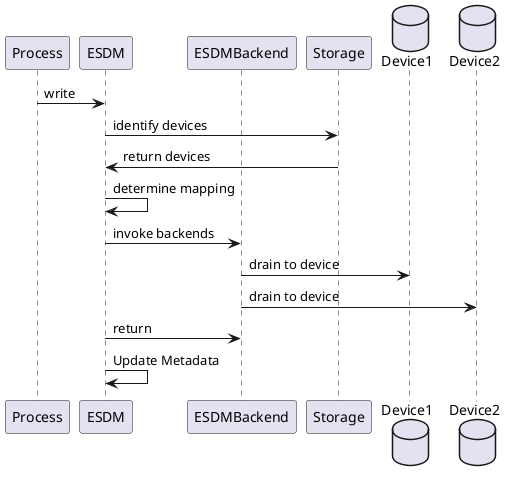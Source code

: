@startuml

participant Process
participant ESDM
participant ESDMBackend
participant Storage
database Device1
database Device2

Process -> ESDM: write
ESDM -> Storage: identify devices
ESDM <- Storage: return devices
ESDM -> ESDM: determine mapping
ESDM -> ESDMBackend: invoke backends
ESDMBackend -> Device1: drain to device
ESDMBackend -> Device2: drain to device
ESDM -> ESDMBackend: return
ESDM -> ESDM: Update Metadata

@enduml
